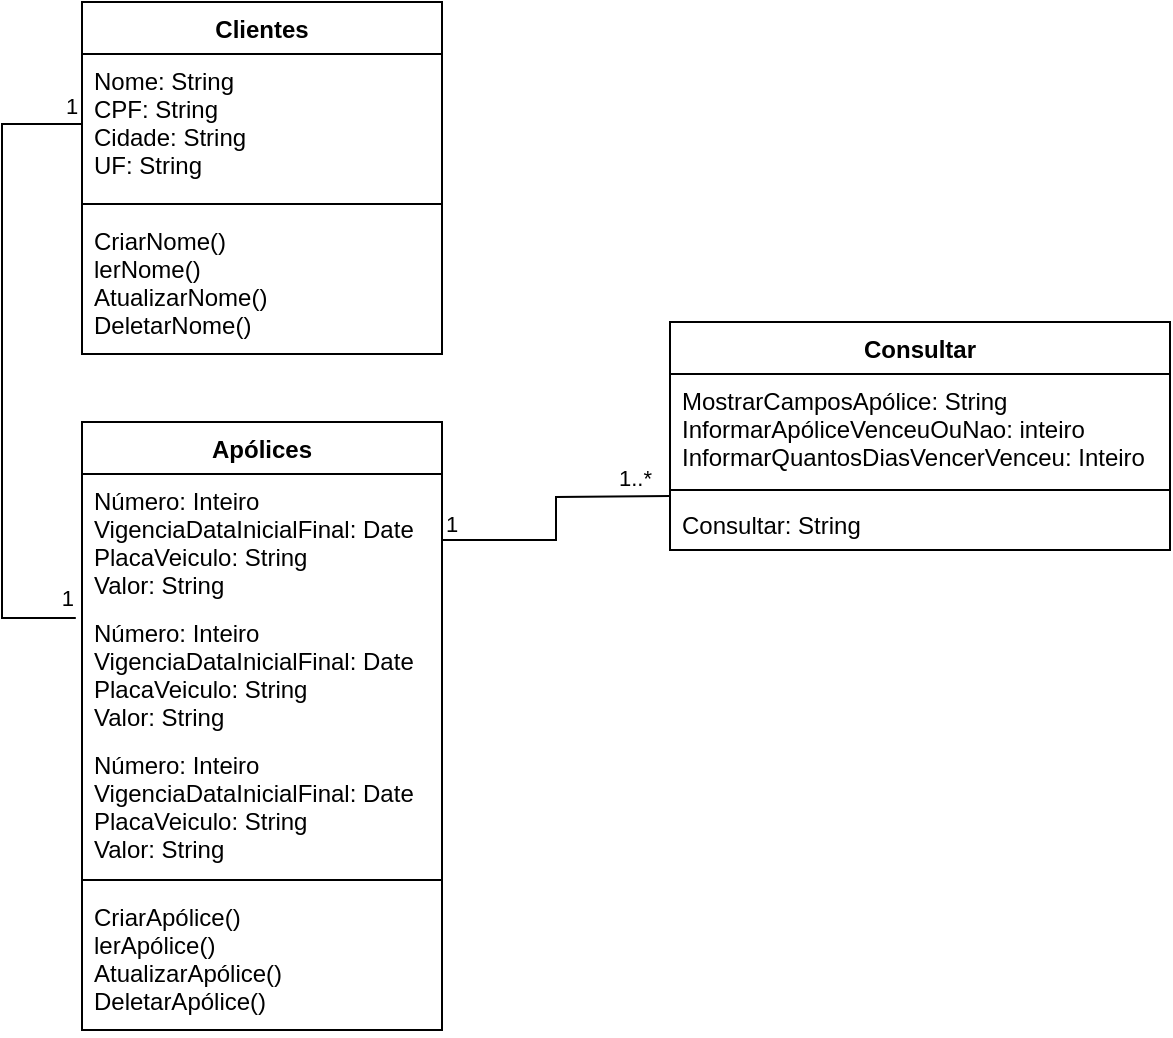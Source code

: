 <mxfile version="20.0.4" type="github"><diagram id="7wI1wUISZu_NQ6IwNErt" name="Página-1"><mxGraphModel dx="1067" dy="488" grid="1" gridSize="10" guides="1" tooltips="1" connect="1" arrows="1" fold="1" page="1" pageScale="1" pageWidth="827" pageHeight="1169" math="0" shadow="0"><root><mxCell id="0"/><mxCell id="1" parent="0"/><mxCell id="dGzZGJo2nrB3SoqBSR4s-70" value="Clientes" style="swimlane;fontStyle=1;align=center;verticalAlign=top;childLayout=stackLayout;horizontal=1;startSize=26;horizontalStack=0;resizeParent=1;resizeParentMax=0;resizeLast=0;collapsible=1;marginBottom=0;" vertex="1" parent="1"><mxGeometry x="120" y="80" width="180" height="176" as="geometry"><mxRectangle x="100" y="80" width="90" height="30" as="alternateBounds"/></mxGeometry></mxCell><mxCell id="dGzZGJo2nrB3SoqBSR4s-71" value="Nome: String&#10;CPF: String&#10;Cidade: String&#10;UF: String" style="text;strokeColor=none;fillColor=none;align=left;verticalAlign=top;spacingLeft=4;spacingRight=4;overflow=hidden;rotatable=0;points=[[0,0.5],[1,0.5]];portConstraint=eastwest;" vertex="1" parent="dGzZGJo2nrB3SoqBSR4s-70"><mxGeometry y="26" width="180" height="70" as="geometry"/></mxCell><mxCell id="dGzZGJo2nrB3SoqBSR4s-72" value="" style="line;strokeWidth=1;fillColor=none;align=left;verticalAlign=middle;spacingTop=-1;spacingLeft=3;spacingRight=3;rotatable=0;labelPosition=right;points=[];portConstraint=eastwest;" vertex="1" parent="dGzZGJo2nrB3SoqBSR4s-70"><mxGeometry y="96" width="180" height="10" as="geometry"/></mxCell><mxCell id="dGzZGJo2nrB3SoqBSR4s-73" value="CriarNome()&#10;lerNome()&#10;AtualizarNome()&#10;DeletarNome()&#10;" style="text;strokeColor=none;fillColor=none;align=left;verticalAlign=top;spacingLeft=4;spacingRight=4;overflow=hidden;rotatable=0;points=[[0,0.5],[1,0.5]];portConstraint=eastwest;" vertex="1" parent="dGzZGJo2nrB3SoqBSR4s-70"><mxGeometry y="106" width="180" height="70" as="geometry"/></mxCell><mxCell id="dGzZGJo2nrB3SoqBSR4s-74" value="Apólices" style="swimlane;fontStyle=1;align=center;verticalAlign=top;childLayout=stackLayout;horizontal=1;startSize=26;horizontalStack=0;resizeParent=1;resizeParentMax=0;resizeLast=0;collapsible=1;marginBottom=0;" vertex="1" parent="1"><mxGeometry x="120" y="290" width="180" height="304" as="geometry"><mxRectangle x="100" y="290" width="90" height="30" as="alternateBounds"/></mxGeometry></mxCell><mxCell id="dGzZGJo2nrB3SoqBSR4s-75" value="Número: Inteiro&#10;VigenciaDataInicialFinal: Date&#10;PlacaVeiculo: String&#10;Valor: String&#10;" style="text;strokeColor=none;fillColor=none;align=left;verticalAlign=top;spacingLeft=4;spacingRight=4;overflow=hidden;rotatable=0;points=[[0,0.5],[1,0.5]];portConstraint=eastwest;" vertex="1" parent="dGzZGJo2nrB3SoqBSR4s-74"><mxGeometry y="26" width="180" height="66" as="geometry"/></mxCell><mxCell id="dGzZGJo2nrB3SoqBSR4s-91" value="Número: Inteiro&#10;VigenciaDataInicialFinal: Date&#10;PlacaVeiculo: String&#10;Valor: String&#10;" style="text;strokeColor=none;fillColor=none;align=left;verticalAlign=top;spacingLeft=4;spacingRight=4;overflow=hidden;rotatable=0;points=[[0,0.5],[1,0.5]];portConstraint=eastwest;" vertex="1" parent="dGzZGJo2nrB3SoqBSR4s-74"><mxGeometry y="92" width="180" height="66" as="geometry"/></mxCell><mxCell id="dGzZGJo2nrB3SoqBSR4s-86" value="Número: Inteiro&#10;VigenciaDataInicialFinal: Date&#10;PlacaVeiculo: String&#10;Valor: String&#10;" style="text;strokeColor=none;fillColor=none;align=left;verticalAlign=top;spacingLeft=4;spacingRight=4;overflow=hidden;rotatable=0;points=[[0,0.5],[1,0.5]];portConstraint=eastwest;" vertex="1" parent="dGzZGJo2nrB3SoqBSR4s-74"><mxGeometry y="158" width="180" height="66" as="geometry"/></mxCell><mxCell id="dGzZGJo2nrB3SoqBSR4s-76" value="" style="line;strokeWidth=1;fillColor=none;align=left;verticalAlign=middle;spacingTop=-1;spacingLeft=3;spacingRight=3;rotatable=0;labelPosition=right;points=[];portConstraint=eastwest;" vertex="1" parent="dGzZGJo2nrB3SoqBSR4s-74"><mxGeometry y="224" width="180" height="10" as="geometry"/></mxCell><mxCell id="dGzZGJo2nrB3SoqBSR4s-77" value="CriarApólice()&#10;lerApólice()&#10;AtualizarApólice()&#10;DeletarApólice()&#10;" style="text;strokeColor=none;fillColor=none;align=left;verticalAlign=top;spacingLeft=4;spacingRight=4;overflow=hidden;rotatable=0;points=[[0,0.5],[1,0.5]];portConstraint=eastwest;" vertex="1" parent="dGzZGJo2nrB3SoqBSR4s-74"><mxGeometry y="234" width="180" height="70" as="geometry"/></mxCell><mxCell id="dGzZGJo2nrB3SoqBSR4s-79" value="Consultar" style="swimlane;fontStyle=1;align=center;verticalAlign=top;childLayout=stackLayout;horizontal=1;startSize=26;horizontalStack=0;resizeParent=1;resizeParentMax=0;resizeLast=0;collapsible=1;marginBottom=0;" vertex="1" parent="1"><mxGeometry x="414" y="240" width="250" height="114" as="geometry"><mxRectangle x="510" y="90" width="100" height="30" as="alternateBounds"/></mxGeometry></mxCell><mxCell id="dGzZGJo2nrB3SoqBSR4s-87" value="MostrarCamposApólice: String&#10;InformarApóliceVenceuOuNao: inteiro&#10;InformarQuantosDiasVencerVenceu: Inteiro&#10;" style="text;strokeColor=none;fillColor=none;align=left;verticalAlign=top;spacingLeft=4;spacingRight=4;overflow=hidden;rotatable=0;points=[[0,0.5],[1,0.5]];portConstraint=eastwest;" vertex="1" parent="dGzZGJo2nrB3SoqBSR4s-79"><mxGeometry y="26" width="250" height="54" as="geometry"/></mxCell><mxCell id="dGzZGJo2nrB3SoqBSR4s-81" value="" style="line;strokeWidth=1;fillColor=none;align=left;verticalAlign=middle;spacingTop=-1;spacingLeft=3;spacingRight=3;rotatable=0;labelPosition=right;points=[];portConstraint=eastwest;" vertex="1" parent="dGzZGJo2nrB3SoqBSR4s-79"><mxGeometry y="80" width="250" height="8" as="geometry"/></mxCell><mxCell id="dGzZGJo2nrB3SoqBSR4s-82" value="Consultar: String" style="text;strokeColor=none;fillColor=none;align=left;verticalAlign=top;spacingLeft=4;spacingRight=4;overflow=hidden;rotatable=0;points=[[0,0.5],[1,0.5]];portConstraint=eastwest;" vertex="1" parent="dGzZGJo2nrB3SoqBSR4s-79"><mxGeometry y="88" width="250" height="26" as="geometry"/></mxCell><mxCell id="dGzZGJo2nrB3SoqBSR4s-83" value="" style="endArrow=none;html=1;edgeStyle=orthogonalEdgeStyle;rounded=0;exitX=1;exitY=0.5;exitDx=0;exitDy=0;entryX=0;entryY=0.685;entryDx=0;entryDy=0;entryPerimeter=0;" edge="1" parent="1" source="dGzZGJo2nrB3SoqBSR4s-75"><mxGeometry relative="1" as="geometry"><mxPoint x="400" y="340" as="sourcePoint"/><mxPoint x="414" y="326.99" as="targetPoint"/></mxGeometry></mxCell><mxCell id="dGzZGJo2nrB3SoqBSR4s-84" value="1" style="edgeLabel;resizable=0;html=1;align=left;verticalAlign=bottom;" connectable="0" vertex="1" parent="dGzZGJo2nrB3SoqBSR4s-83"><mxGeometry x="-1" relative="1" as="geometry"/></mxCell><mxCell id="dGzZGJo2nrB3SoqBSR4s-85" value="1..*" style="edgeLabel;resizable=0;html=1;align=right;verticalAlign=bottom;" connectable="0" vertex="1" parent="dGzZGJo2nrB3SoqBSR4s-83"><mxGeometry x="1" relative="1" as="geometry"><mxPoint x="-8" as="offset"/></mxGeometry></mxCell><mxCell id="dGzZGJo2nrB3SoqBSR4s-88" value="" style="endArrow=none;html=1;edgeStyle=orthogonalEdgeStyle;rounded=0;exitX=0;exitY=0.5;exitDx=0;exitDy=0;entryX=-0.017;entryY=0.076;entryDx=0;entryDy=0;entryPerimeter=0;" edge="1" parent="1" source="dGzZGJo2nrB3SoqBSR4s-71" target="dGzZGJo2nrB3SoqBSR4s-91"><mxGeometry relative="1" as="geometry"><mxPoint x="80" y="141" as="sourcePoint"/><mxPoint x="100" y="388" as="targetPoint"/><Array as="points"><mxPoint x="80" y="141"/><mxPoint x="80" y="388"/></Array></mxGeometry></mxCell><mxCell id="dGzZGJo2nrB3SoqBSR4s-89" value="1" style="edgeLabel;resizable=0;html=1;align=left;verticalAlign=bottom;" connectable="0" vertex="1" parent="dGzZGJo2nrB3SoqBSR4s-88"><mxGeometry x="-1" relative="1" as="geometry"><mxPoint x="-10" y="-1" as="offset"/></mxGeometry></mxCell><mxCell id="dGzZGJo2nrB3SoqBSR4s-90" value="1" style="edgeLabel;resizable=0;html=1;align=right;verticalAlign=bottom;" connectable="0" vertex="1" parent="dGzZGJo2nrB3SoqBSR4s-88"><mxGeometry x="1" relative="1" as="geometry"/></mxCell></root></mxGraphModel></diagram></mxfile>